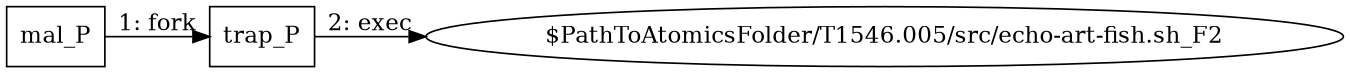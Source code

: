 digraph "T1546.005" {
rankdir="LR"
size="9"
fixedsize="false"
splines="true"
nodesep=0.3
ranksep=0
fontsize=10
overlap="scalexy"
engine= "neato"
	"mal_P" [node_type=Process shape=box]
	"trap_P" [node_type=Process shape=box]
	"$PathToAtomicsFolder/T1546.005/src/echo-art-fish.sh_F2" [node_type=File shape=ellipse]
	"mal_P" -> "trap_P" [label="1: fork"]
	"trap_P" -> "$PathToAtomicsFolder/T1546.005/src/echo-art-fish.sh_F2" [label="2: exec"]
}
